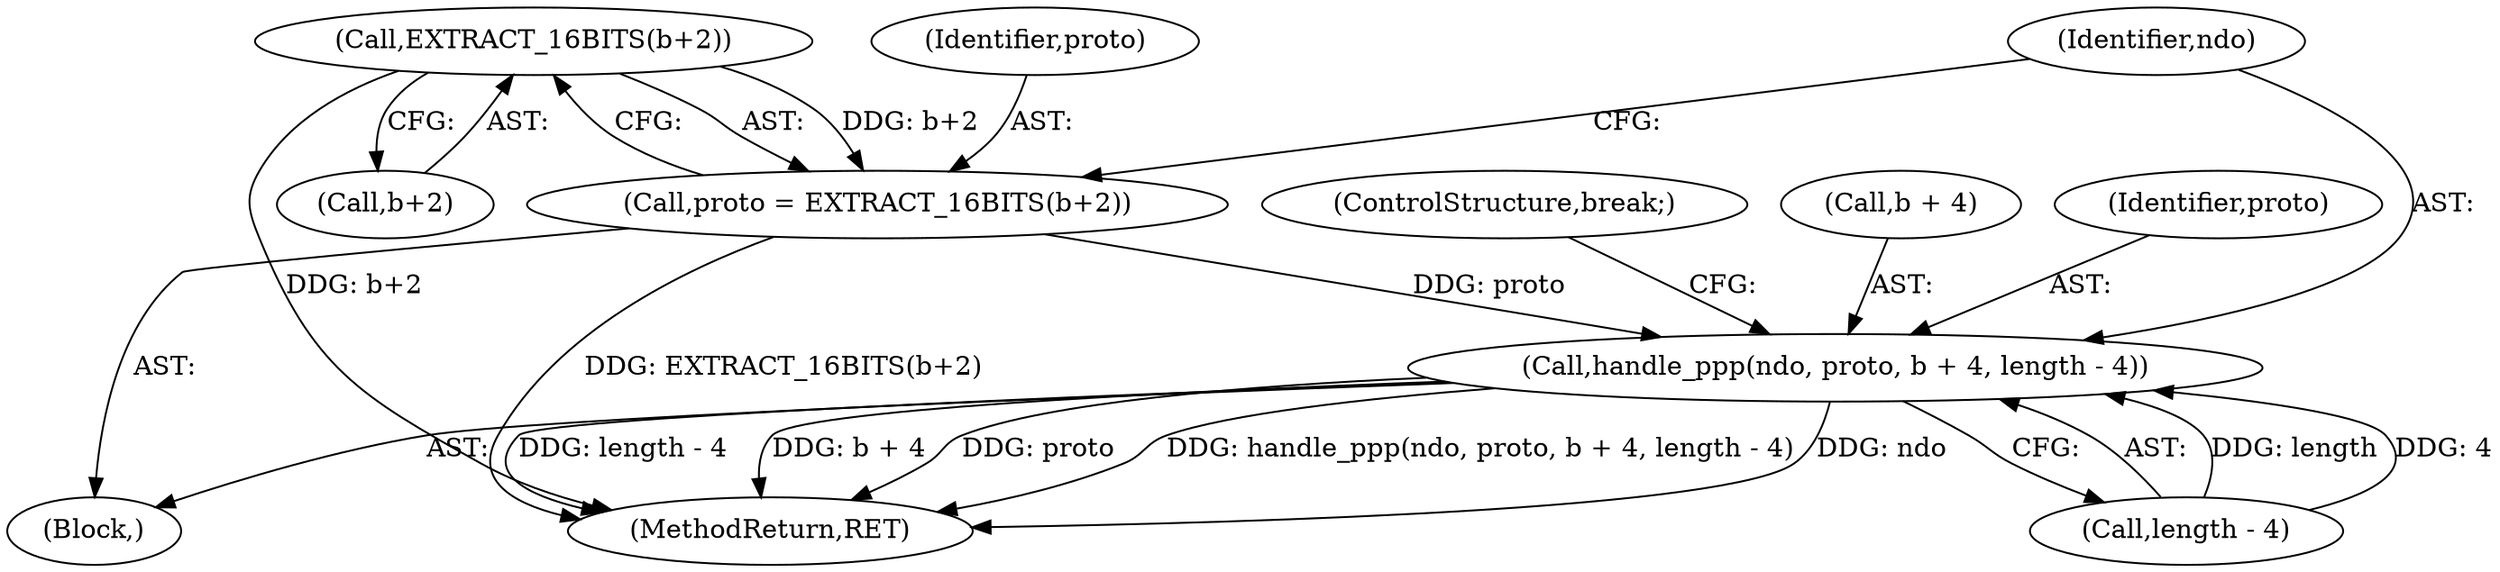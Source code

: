 digraph "0_tcpdump_0f95d441e4b5d7512cc5c326c8668a120e048eda@pointer" {
"1000255" [label="(Call,EXTRACT_16BITS(b+2))"];
"1000253" [label="(Call,proto = EXTRACT_16BITS(b+2))"];
"1000259" [label="(Call,handle_ppp(ndo, proto, b + 4, length - 4))"];
"1000247" [label="(Block,)"];
"1000253" [label="(Call,proto = EXTRACT_16BITS(b+2))"];
"1000301" [label="(MethodReturn,RET)"];
"1000259" [label="(Call,handle_ppp(ndo, proto, b + 4, length - 4))"];
"1000255" [label="(Call,EXTRACT_16BITS(b+2))"];
"1000256" [label="(Call,b+2)"];
"1000268" [label="(ControlStructure,break;)"];
"1000254" [label="(Identifier,proto)"];
"1000262" [label="(Call,b + 4)"];
"1000265" [label="(Call,length - 4)"];
"1000261" [label="(Identifier,proto)"];
"1000260" [label="(Identifier,ndo)"];
"1000255" -> "1000253"  [label="AST: "];
"1000255" -> "1000256"  [label="CFG: "];
"1000256" -> "1000255"  [label="AST: "];
"1000253" -> "1000255"  [label="CFG: "];
"1000255" -> "1000301"  [label="DDG: b+2"];
"1000255" -> "1000253"  [label="DDG: b+2"];
"1000253" -> "1000247"  [label="AST: "];
"1000254" -> "1000253"  [label="AST: "];
"1000260" -> "1000253"  [label="CFG: "];
"1000253" -> "1000301"  [label="DDG: EXTRACT_16BITS(b+2)"];
"1000253" -> "1000259"  [label="DDG: proto"];
"1000259" -> "1000247"  [label="AST: "];
"1000259" -> "1000265"  [label="CFG: "];
"1000260" -> "1000259"  [label="AST: "];
"1000261" -> "1000259"  [label="AST: "];
"1000262" -> "1000259"  [label="AST: "];
"1000265" -> "1000259"  [label="AST: "];
"1000268" -> "1000259"  [label="CFG: "];
"1000259" -> "1000301"  [label="DDG: handle_ppp(ndo, proto, b + 4, length - 4)"];
"1000259" -> "1000301"  [label="DDG: ndo"];
"1000259" -> "1000301"  [label="DDG: length - 4"];
"1000259" -> "1000301"  [label="DDG: b + 4"];
"1000259" -> "1000301"  [label="DDG: proto"];
"1000265" -> "1000259"  [label="DDG: length"];
"1000265" -> "1000259"  [label="DDG: 4"];
}
